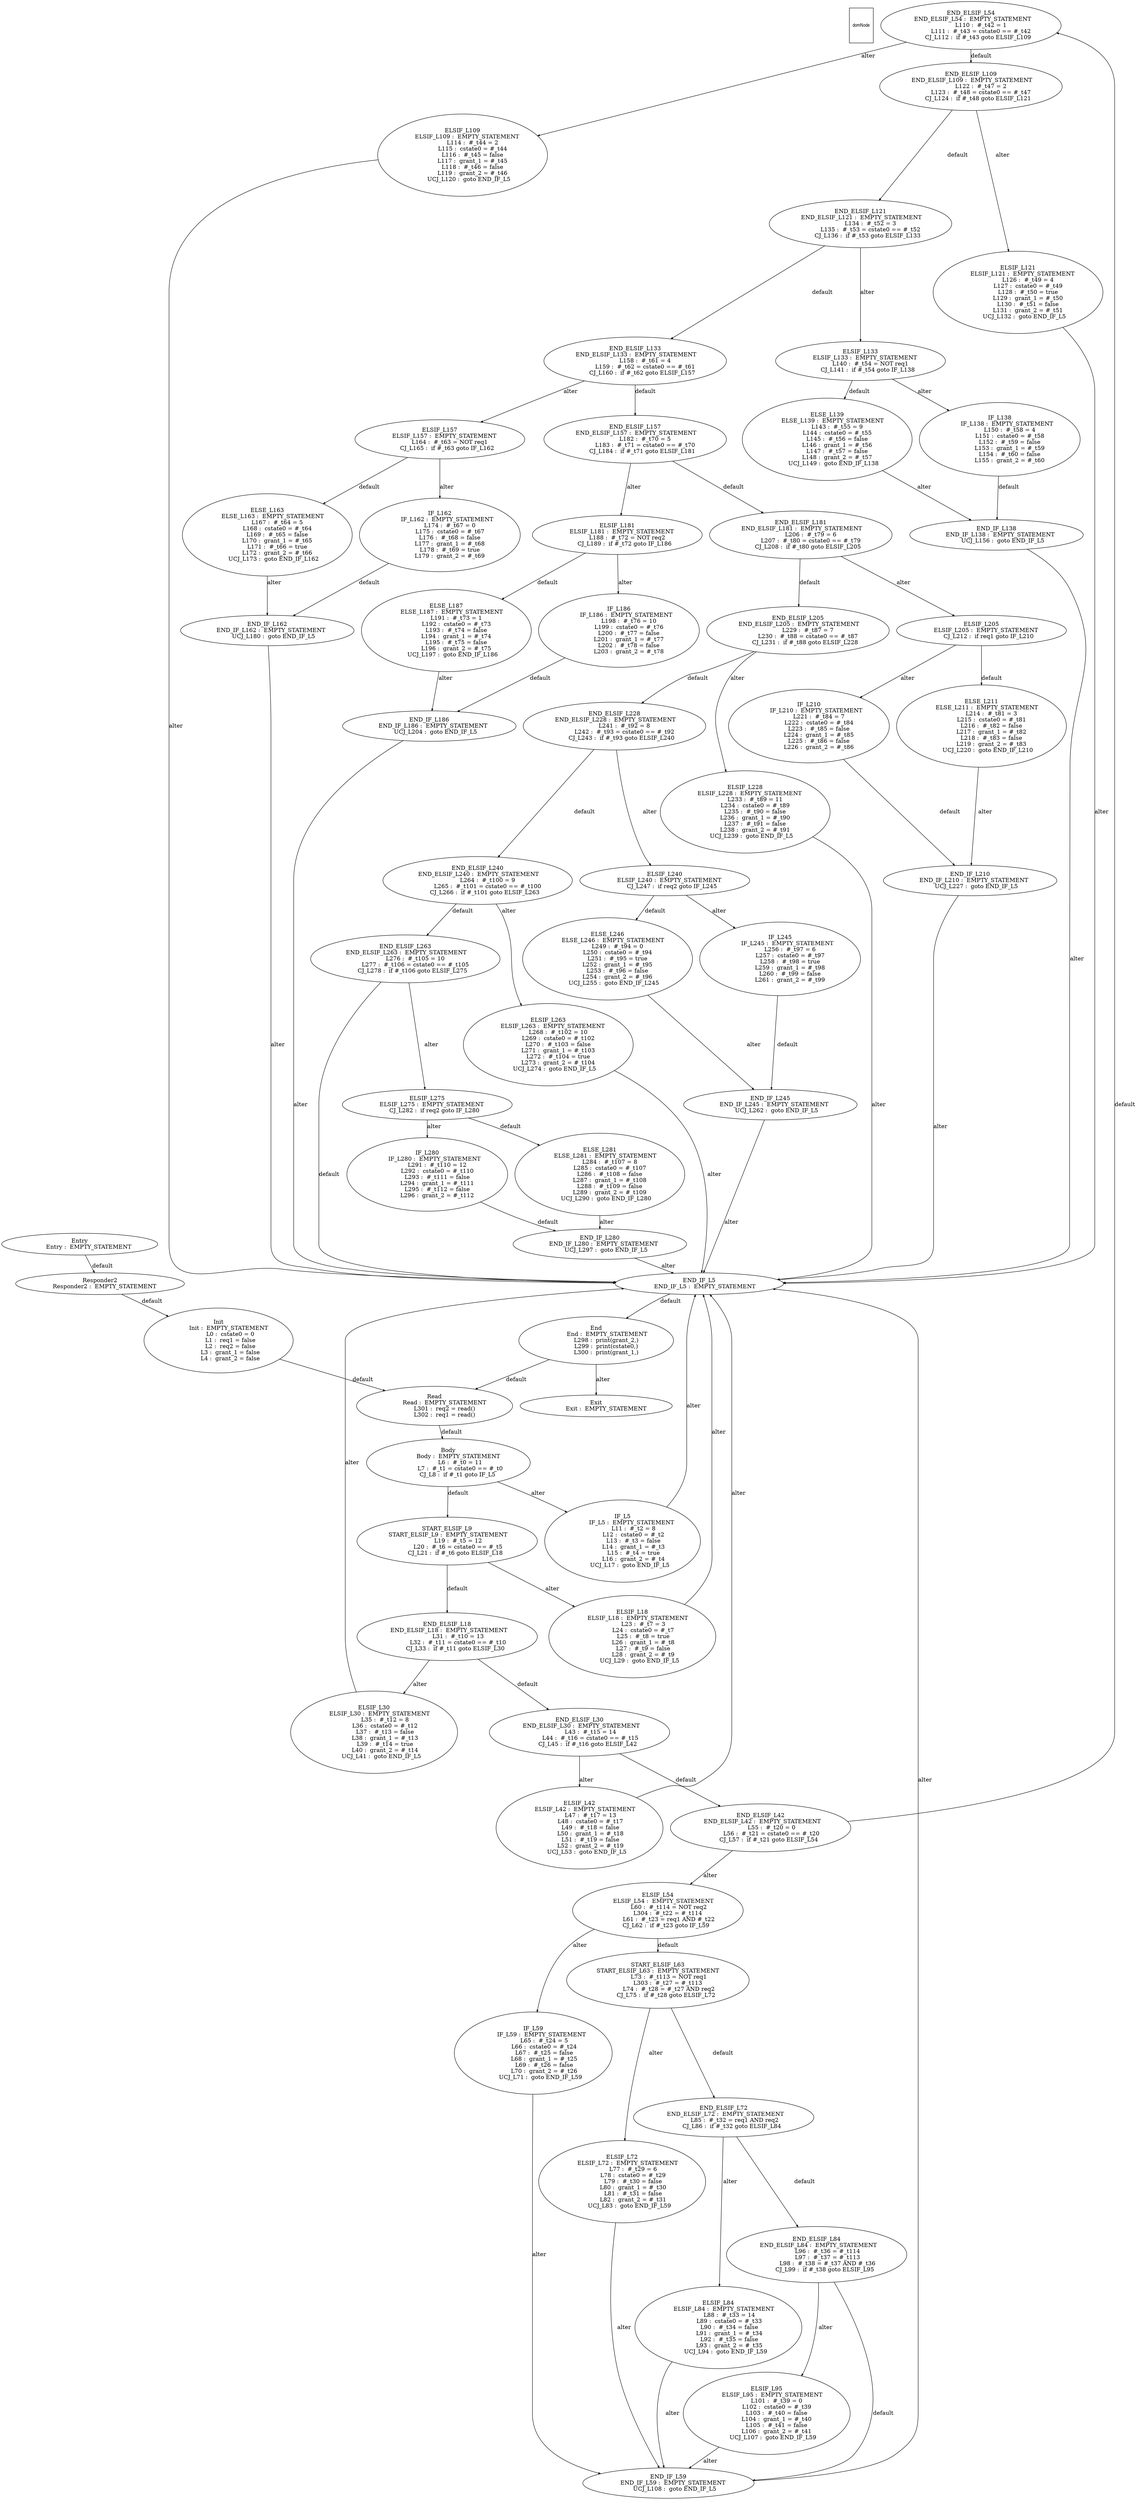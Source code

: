 digraph G {
  ranksep=.25;
  edge [arrowsize=.5]
  domNode [shape=rectangle, fontname="ArialNarrow",
        fontsize=12,  height=1.2];
  "END_ELSIF_L54
  END_ELSIF_L54 :  EMPTY_STATEMENT
           L110 :  #_t42 = 1
           L111 :  #_t43 = cstate0 == #_t42
        CJ_L112 :  if #_t43 goto ELSIF_L109
"; "IF_L280
        IF_L280 :  EMPTY_STATEMENT
           L291 :  #_t110 = 12
           L292 :  cstate0 = #_t110
           L293 :  #_t111 = false
           L294 :  grant_1 = #_t111
           L295 :  #_t112 = false
           L296 :  grant_2 = #_t112
"; "ELSIF_L228
     ELSIF_L228 :  EMPTY_STATEMENT
           L233 :  #_t89 = 11
           L234 :  cstate0 = #_t89
           L235 :  #_t90 = false
           L236 :  grant_1 = #_t90
           L237 :  #_t91 = false
           L238 :  grant_2 = #_t91
       UCJ_L239 :  goto END_IF_L5
"; "IF_L245
        IF_L245 :  EMPTY_STATEMENT
           L256 :  #_t97 = 6
           L257 :  cstate0 = #_t97
           L258 :  #_t98 = true
           L259 :  grant_1 = #_t98
           L260 :  #_t99 = false
           L261 :  grant_2 = #_t99
"; "Responder2
     Responder2 :  EMPTY_STATEMENT
"; "IF_L5
          IF_L5 :  EMPTY_STATEMENT
            L11 :  #_t2 = 8
            L12 :  cstate0 = #_t2
            L13 :  #_t3 = false
            L14 :  grant_1 = #_t3
            L15 :  #_t4 = true
            L16 :  grant_2 = #_t4
        UCJ_L17 :  goto END_IF_L5
"; "ELSIF_L72
      ELSIF_L72 :  EMPTY_STATEMENT
            L77 :  #_t29 = 6
            L78 :  cstate0 = #_t29
            L79 :  #_t30 = false
            L80 :  grant_1 = #_t30
            L81 :  #_t31 = false
            L82 :  grant_2 = #_t31
        UCJ_L83 :  goto END_IF_L59
"; "ELSIF_L95
      ELSIF_L95 :  EMPTY_STATEMENT
           L101 :  #_t39 = 0
           L102 :  cstate0 = #_t39
           L103 :  #_t40 = false
           L104 :  grant_1 = #_t40
           L105 :  #_t41 = false
           L106 :  grant_2 = #_t41
       UCJ_L107 :  goto END_IF_L59
"; "IF_L162
        IF_L162 :  EMPTY_STATEMENT
           L174 :  #_t67 = 0
           L175 :  cstate0 = #_t67
           L176 :  #_t68 = false
           L177 :  grant_1 = #_t68
           L178 :  #_t69 = true
           L179 :  grant_2 = #_t69
"; "IF_L186
        IF_L186 :  EMPTY_STATEMENT
           L198 :  #_t76 = 10
           L199 :  cstate0 = #_t76
           L200 :  #_t77 = false
           L201 :  grant_1 = #_t77
           L202 :  #_t78 = false
           L203 :  grant_2 = #_t78
"; "ELSIF_L205
     ELSIF_L205 :  EMPTY_STATEMENT
        CJ_L212 :  if req1 goto IF_L210
"; "END_IF_L210
    END_IF_L210 :  EMPTY_STATEMENT
       UCJ_L227 :  goto END_IF_L5
"; "ELSIF_L30
      ELSIF_L30 :  EMPTY_STATEMENT
            L35 :  #_t12 = 8
            L36 :  cstate0 = #_t12
            L37 :  #_t13 = false
            L38 :  grant_1 = #_t13
            L39 :  #_t14 = true
            L40 :  grant_2 = #_t14
        UCJ_L41 :  goto END_IF_L5
"; "END_ELSIF_L42
  END_ELSIF_L42 :  EMPTY_STATEMENT
            L55 :  #_t20 = 0
            L56 :  #_t21 = cstate0 == #_t20
         CJ_L57 :  if #_t21 goto ELSIF_L54
"; "ELSE_L187
      ELSE_L187 :  EMPTY_STATEMENT
           L191 :  #_t73 = 1
           L192 :  cstate0 = #_t73
           L193 :  #_t74 = false
           L194 :  grant_1 = #_t74
           L195 :  #_t75 = false
           L196 :  grant_2 = #_t75
       UCJ_L197 :  goto END_IF_L186
"; "START_ELSIF_L9
 START_ELSIF_L9 :  EMPTY_STATEMENT
            L19 :  #_t5 = 12
            L20 :  #_t6 = cstate0 == #_t5
         CJ_L21 :  if #_t6 goto ELSIF_L18
"; "END_IF_L280
    END_IF_L280 :  EMPTY_STATEMENT
       UCJ_L297 :  goto END_IF_L5
"; "END_ELSIF_L133
 END_ELSIF_L133 :  EMPTY_STATEMENT
           L158 :  #_t61 = 4
           L159 :  #_t62 = cstate0 == #_t61
        CJ_L160 :  if #_t62 goto ELSIF_L157
"; "END_IF_L59
     END_IF_L59 :  EMPTY_STATEMENT
       UCJ_L108 :  goto END_IF_L5
"; "END_ELSIF_L109
 END_ELSIF_L109 :  EMPTY_STATEMENT
           L122 :  #_t47 = 2
           L123 :  #_t48 = cstate0 == #_t47
        CJ_L124 :  if #_t48 goto ELSIF_L121
"; "END_IF_L186
    END_IF_L186 :  EMPTY_STATEMENT
       UCJ_L204 :  goto END_IF_L5
"; "Body
           Body :  EMPTY_STATEMENT
             L6 :  #_t0 = 11
             L7 :  #_t1 = cstate0 == #_t0
          CJ_L8 :  if #_t1 goto IF_L5
"; "ELSIF_L18
      ELSIF_L18 :  EMPTY_STATEMENT
            L23 :  #_t7 = 3
            L24 :  cstate0 = #_t7
            L25 :  #_t8 = true
            L26 :  grant_1 = #_t8
            L27 :  #_t9 = false
            L28 :  grant_2 = #_t9
        UCJ_L29 :  goto END_IF_L5
"; "IF_L210
        IF_L210 :  EMPTY_STATEMENT
           L221 :  #_t84 = 7
           L222 :  cstate0 = #_t84
           L223 :  #_t85 = false
           L224 :  grant_1 = #_t85
           L225 :  #_t86 = false
           L226 :  grant_2 = #_t86
"; "ELSIF_L133
     ELSIF_L133 :  EMPTY_STATEMENT
           L140 :  #_t54 = NOT req1
        CJ_L141 :  if #_t54 goto IF_L138
"; "END_ELSIF_L205
 END_ELSIF_L205 :  EMPTY_STATEMENT
           L229 :  #_t87 = 7
           L230 :  #_t88 = cstate0 == #_t87
        CJ_L231 :  if #_t88 goto ELSIF_L228
"; "END_ELSIF_L181
 END_ELSIF_L181 :  EMPTY_STATEMENT
           L206 :  #_t79 = 6
           L207 :  #_t80 = cstate0 == #_t79
        CJ_L208 :  if #_t80 goto ELSIF_L205
"; "END_ELSIF_L121
 END_ELSIF_L121 :  EMPTY_STATEMENT
           L134 :  #_t52 = 3
           L135 :  #_t53 = cstate0 == #_t52
        CJ_L136 :  if #_t53 goto ELSIF_L133
"; "START_ELSIF_L63
START_ELSIF_L63 :  EMPTY_STATEMENT
            L73 :  #_t113 = NOT req1
           L303 :  #_t27 = #_t113
            L74 :  #_t28 = #_t27 AND req2
         CJ_L75 :  if #_t28 goto ELSIF_L72
"; "ELSIF_L84
      ELSIF_L84 :  EMPTY_STATEMENT
            L88 :  #_t33 = 14
            L89 :  cstate0 = #_t33
            L90 :  #_t34 = false
            L91 :  grant_1 = #_t34
            L92 :  #_t35 = false
            L93 :  grant_2 = #_t35
        UCJ_L94 :  goto END_IF_L59
"; "ELSE_L211
      ELSE_L211 :  EMPTY_STATEMENT
           L214 :  #_t81 = 3
           L215 :  cstate0 = #_t81
           L216 :  #_t82 = false
           L217 :  grant_1 = #_t82
           L218 :  #_t83 = false
           L219 :  grant_2 = #_t83
       UCJ_L220 :  goto END_IF_L210
"; "Entry
          Entry :  EMPTY_STATEMENT
"; "ELSE_L163
      ELSE_L163 :  EMPTY_STATEMENT
           L167 :  #_t64 = 5
           L168 :  cstate0 = #_t64
           L169 :  #_t65 = false
           L170 :  grant_1 = #_t65
           L171 :  #_t66 = true
           L172 :  grant_2 = #_t66
       UCJ_L173 :  goto END_IF_L162
"; "END_ELSIF_L84
  END_ELSIF_L84 :  EMPTY_STATEMENT
            L96 :  #_t36 = #_t114
            L97 :  #_t37 = #_t113
            L98 :  #_t38 = #_t37 AND #_t36
         CJ_L99 :  if #_t38 goto ELSIF_L95
"; "END_ELSIF_L30
  END_ELSIF_L30 :  EMPTY_STATEMENT
            L43 :  #_t15 = 14
            L44 :  #_t16 = cstate0 == #_t15
         CJ_L45 :  if #_t16 goto ELSIF_L42
"; "ELSIF_L275
     ELSIF_L275 :  EMPTY_STATEMENT
        CJ_L282 :  if req2 goto IF_L280
"; "ELSE_L246
      ELSE_L246 :  EMPTY_STATEMENT
           L249 :  #_t94 = 0
           L250 :  cstate0 = #_t94
           L251 :  #_t95 = true
           L252 :  grant_1 = #_t95
           L253 :  #_t96 = false
           L254 :  grant_2 = #_t96
       UCJ_L255 :  goto END_IF_L245
"; "ELSE_L281
      ELSE_L281 :  EMPTY_STATEMENT
           L284 :  #_t107 = 8
           L285 :  cstate0 = #_t107
           L286 :  #_t108 = false
           L287 :  grant_1 = #_t108
           L288 :  #_t109 = false
           L289 :  grant_2 = #_t109
       UCJ_L290 :  goto END_IF_L280
"; "END_IF_L5
      END_IF_L5 :  EMPTY_STATEMENT
"; "ELSIF_L54
      ELSIF_L54 :  EMPTY_STATEMENT
            L60 :  #_t114 = NOT req2
           L304 :  #_t22 = #_t114
            L61 :  #_t23 = req1 AND #_t22
         CJ_L62 :  if #_t23 goto IF_L59
"; "Exit
           Exit :  EMPTY_STATEMENT
"; "IF_L59
         IF_L59 :  EMPTY_STATEMENT
            L65 :  #_t24 = 5
            L66 :  cstate0 = #_t24
            L67 :  #_t25 = false
            L68 :  grant_1 = #_t25
            L69 :  #_t26 = false
            L70 :  grant_2 = #_t26
        UCJ_L71 :  goto END_IF_L59
"; "Init
           Init :  EMPTY_STATEMENT
             L0 :  cstate0 = 0
             L1 :  req1 = false
             L2 :  req2 = false
             L3 :  grant_1 = false
             L4 :  grant_2 = false
"; "ELSIF_L181
     ELSIF_L181 :  EMPTY_STATEMENT
           L188 :  #_t72 = NOT req2
        CJ_L189 :  if #_t72 goto IF_L186
"; "ELSIF_L42
      ELSIF_L42 :  EMPTY_STATEMENT
            L47 :  #_t17 = 13
            L48 :  cstate0 = #_t17
            L49 :  #_t18 = false
            L50 :  grant_1 = #_t18
            L51 :  #_t19 = false
            L52 :  grant_2 = #_t19
        UCJ_L53 :  goto END_IF_L5
"; "END_ELSIF_L157
 END_ELSIF_L157 :  EMPTY_STATEMENT
           L182 :  #_t70 = 5
           L183 :  #_t71 = cstate0 == #_t70
        CJ_L184 :  if #_t71 goto ELSIF_L181
"; "END_ELSIF_L263
 END_ELSIF_L263 :  EMPTY_STATEMENT
           L276 :  #_t105 = 10
           L277 :  #_t106 = cstate0 == #_t105
        CJ_L278 :  if #_t106 goto ELSIF_L275
"; "ELSIF_L157
     ELSIF_L157 :  EMPTY_STATEMENT
           L164 :  #_t63 = NOT req1
        CJ_L165 :  if #_t63 goto IF_L162
"; "ELSE_L139
      ELSE_L139 :  EMPTY_STATEMENT
           L143 :  #_t55 = 9
           L144 :  cstate0 = #_t55
           L145 :  #_t56 = false
           L146 :  grant_1 = #_t56
           L147 :  #_t57 = false
           L148 :  grant_2 = #_t57
       UCJ_L149 :  goto END_IF_L138
"; "Read
           Read :  EMPTY_STATEMENT
           L301 :  req2 = read()
           L302 :  req1 = read()
"; "END_IF_L162
    END_IF_L162 :  EMPTY_STATEMENT
       UCJ_L180 :  goto END_IF_L5
"; "ELSIF_L263
     ELSIF_L263 :  EMPTY_STATEMENT
           L268 :  #_t102 = 10
           L269 :  cstate0 = #_t102
           L270 :  #_t103 = false
           L271 :  grant_1 = #_t103
           L272 :  #_t104 = true
           L273 :  grant_2 = #_t104
       UCJ_L274 :  goto END_IF_L5
"; "END_ELSIF_L18
  END_ELSIF_L18 :  EMPTY_STATEMENT
            L31 :  #_t10 = 13
            L32 :  #_t11 = cstate0 == #_t10
         CJ_L33 :  if #_t11 goto ELSIF_L30
"; "END_IF_L138
    END_IF_L138 :  EMPTY_STATEMENT
       UCJ_L156 :  goto END_IF_L5
"; "END_ELSIF_L72
  END_ELSIF_L72 :  EMPTY_STATEMENT
            L85 :  #_t32 = req1 AND req2
         CJ_L86 :  if #_t32 goto ELSIF_L84
"; "END_ELSIF_L228
 END_ELSIF_L228 :  EMPTY_STATEMENT
           L241 :  #_t92 = 8
           L242 :  #_t93 = cstate0 == #_t92
        CJ_L243 :  if #_t93 goto ELSIF_L240
"; "END_IF_L245
    END_IF_L245 :  EMPTY_STATEMENT
       UCJ_L262 :  goto END_IF_L5
"; "ELSIF_L240
     ELSIF_L240 :  EMPTY_STATEMENT
        CJ_L247 :  if req2 goto IF_L245
"; "END_ELSIF_L240
 END_ELSIF_L240 :  EMPTY_STATEMENT
           L264 :  #_t100 = 9
           L265 :  #_t101 = cstate0 == #_t100
        CJ_L266 :  if #_t101 goto ELSIF_L263
"; "ELSIF_L109
     ELSIF_L109 :  EMPTY_STATEMENT
           L114 :  #_t44 = 2
           L115 :  cstate0 = #_t44
           L116 :  #_t45 = false
           L117 :  grant_1 = #_t45
           L118 :  #_t46 = false
           L119 :  grant_2 = #_t46
       UCJ_L120 :  goto END_IF_L5
"; "ELSIF_L121
     ELSIF_L121 :  EMPTY_STATEMENT
           L126 :  #_t49 = 4
           L127 :  cstate0 = #_t49
           L128 :  #_t50 = true
           L129 :  grant_1 = #_t50
           L130 :  #_t51 = false
           L131 :  grant_2 = #_t51
       UCJ_L132 :  goto END_IF_L5
"; "End
            End :  EMPTY_STATEMENT
           L298 :  print(grant_2,)
           L299 :  print(cstate0,)
           L300 :  print(grant_1,)
"; "IF_L138
        IF_L138 :  EMPTY_STATEMENT
           L150 :  #_t58 = 4
           L151 :  cstate0 = #_t58
           L152 :  #_t59 = false
           L153 :  grant_1 = #_t59
           L154 :  #_t60 = false
           L155 :  grant_2 = #_t60
"; 
  "Responder2
     Responder2 :  EMPTY_STATEMENT
" -> "Init
           Init :  EMPTY_STATEMENT
             L0 :  cstate0 = 0
             L1 :  req1 = false
             L2 :  req2 = false
             L3 :  grant_1 = false
             L4 :  grant_2 = false
"  [label="default"];
  "Init
           Init :  EMPTY_STATEMENT
             L0 :  cstate0 = 0
             L1 :  req1 = false
             L2 :  req2 = false
             L3 :  grant_1 = false
             L4 :  grant_2 = false
" -> "Read
           Read :  EMPTY_STATEMENT
           L301 :  req2 = read()
           L302 :  req1 = read()
"  [label="default"];
  "Body
           Body :  EMPTY_STATEMENT
             L6 :  #_t0 = 11
             L7 :  #_t1 = cstate0 == #_t0
          CJ_L8 :  if #_t1 goto IF_L5
" -> "START_ELSIF_L9
 START_ELSIF_L9 :  EMPTY_STATEMENT
            L19 :  #_t5 = 12
            L20 :  #_t6 = cstate0 == #_t5
         CJ_L21 :  if #_t6 goto ELSIF_L18
"  [label="default"];
  "Body
           Body :  EMPTY_STATEMENT
             L6 :  #_t0 = 11
             L7 :  #_t1 = cstate0 == #_t0
          CJ_L8 :  if #_t1 goto IF_L5
" -> "IF_L5
          IF_L5 :  EMPTY_STATEMENT
            L11 :  #_t2 = 8
            L12 :  cstate0 = #_t2
            L13 :  #_t3 = false
            L14 :  grant_1 = #_t3
            L15 :  #_t4 = true
            L16 :  grant_2 = #_t4
        UCJ_L17 :  goto END_IF_L5
"  [label="alter"];
  "IF_L5
          IF_L5 :  EMPTY_STATEMENT
            L11 :  #_t2 = 8
            L12 :  cstate0 = #_t2
            L13 :  #_t3 = false
            L14 :  grant_1 = #_t3
            L15 :  #_t4 = true
            L16 :  grant_2 = #_t4
        UCJ_L17 :  goto END_IF_L5
" -> "END_IF_L5
      END_IF_L5 :  EMPTY_STATEMENT
"  [label="alter"];
  "START_ELSIF_L9
 START_ELSIF_L9 :  EMPTY_STATEMENT
            L19 :  #_t5 = 12
            L20 :  #_t6 = cstate0 == #_t5
         CJ_L21 :  if #_t6 goto ELSIF_L18
" -> "END_ELSIF_L18
  END_ELSIF_L18 :  EMPTY_STATEMENT
            L31 :  #_t10 = 13
            L32 :  #_t11 = cstate0 == #_t10
         CJ_L33 :  if #_t11 goto ELSIF_L30
"  [label="default"];
  "START_ELSIF_L9
 START_ELSIF_L9 :  EMPTY_STATEMENT
            L19 :  #_t5 = 12
            L20 :  #_t6 = cstate0 == #_t5
         CJ_L21 :  if #_t6 goto ELSIF_L18
" -> "ELSIF_L18
      ELSIF_L18 :  EMPTY_STATEMENT
            L23 :  #_t7 = 3
            L24 :  cstate0 = #_t7
            L25 :  #_t8 = true
            L26 :  grant_1 = #_t8
            L27 :  #_t9 = false
            L28 :  grant_2 = #_t9
        UCJ_L29 :  goto END_IF_L5
"  [label="alter"];
  "ELSIF_L18
      ELSIF_L18 :  EMPTY_STATEMENT
            L23 :  #_t7 = 3
            L24 :  cstate0 = #_t7
            L25 :  #_t8 = true
            L26 :  grant_1 = #_t8
            L27 :  #_t9 = false
            L28 :  grant_2 = #_t9
        UCJ_L29 :  goto END_IF_L5
" -> "END_IF_L5
      END_IF_L5 :  EMPTY_STATEMENT
"  [label="alter"];
  "END_ELSIF_L18
  END_ELSIF_L18 :  EMPTY_STATEMENT
            L31 :  #_t10 = 13
            L32 :  #_t11 = cstate0 == #_t10
         CJ_L33 :  if #_t11 goto ELSIF_L30
" -> "END_ELSIF_L30
  END_ELSIF_L30 :  EMPTY_STATEMENT
            L43 :  #_t15 = 14
            L44 :  #_t16 = cstate0 == #_t15
         CJ_L45 :  if #_t16 goto ELSIF_L42
"  [label="default"];
  "END_ELSIF_L18
  END_ELSIF_L18 :  EMPTY_STATEMENT
            L31 :  #_t10 = 13
            L32 :  #_t11 = cstate0 == #_t10
         CJ_L33 :  if #_t11 goto ELSIF_L30
" -> "ELSIF_L30
      ELSIF_L30 :  EMPTY_STATEMENT
            L35 :  #_t12 = 8
            L36 :  cstate0 = #_t12
            L37 :  #_t13 = false
            L38 :  grant_1 = #_t13
            L39 :  #_t14 = true
            L40 :  grant_2 = #_t14
        UCJ_L41 :  goto END_IF_L5
"  [label="alter"];
  "ELSIF_L30
      ELSIF_L30 :  EMPTY_STATEMENT
            L35 :  #_t12 = 8
            L36 :  cstate0 = #_t12
            L37 :  #_t13 = false
            L38 :  grant_1 = #_t13
            L39 :  #_t14 = true
            L40 :  grant_2 = #_t14
        UCJ_L41 :  goto END_IF_L5
" -> "END_IF_L5
      END_IF_L5 :  EMPTY_STATEMENT
"  [label="alter"];
  "END_ELSIF_L30
  END_ELSIF_L30 :  EMPTY_STATEMENT
            L43 :  #_t15 = 14
            L44 :  #_t16 = cstate0 == #_t15
         CJ_L45 :  if #_t16 goto ELSIF_L42
" -> "END_ELSIF_L42
  END_ELSIF_L42 :  EMPTY_STATEMENT
            L55 :  #_t20 = 0
            L56 :  #_t21 = cstate0 == #_t20
         CJ_L57 :  if #_t21 goto ELSIF_L54
"  [label="default"];
  "END_ELSIF_L30
  END_ELSIF_L30 :  EMPTY_STATEMENT
            L43 :  #_t15 = 14
            L44 :  #_t16 = cstate0 == #_t15
         CJ_L45 :  if #_t16 goto ELSIF_L42
" -> "ELSIF_L42
      ELSIF_L42 :  EMPTY_STATEMENT
            L47 :  #_t17 = 13
            L48 :  cstate0 = #_t17
            L49 :  #_t18 = false
            L50 :  grant_1 = #_t18
            L51 :  #_t19 = false
            L52 :  grant_2 = #_t19
        UCJ_L53 :  goto END_IF_L5
"  [label="alter"];
  "ELSIF_L42
      ELSIF_L42 :  EMPTY_STATEMENT
            L47 :  #_t17 = 13
            L48 :  cstate0 = #_t17
            L49 :  #_t18 = false
            L50 :  grant_1 = #_t18
            L51 :  #_t19 = false
            L52 :  grant_2 = #_t19
        UCJ_L53 :  goto END_IF_L5
" -> "END_IF_L5
      END_IF_L5 :  EMPTY_STATEMENT
"  [label="alter"];
  "END_ELSIF_L42
  END_ELSIF_L42 :  EMPTY_STATEMENT
            L55 :  #_t20 = 0
            L56 :  #_t21 = cstate0 == #_t20
         CJ_L57 :  if #_t21 goto ELSIF_L54
" -> "END_ELSIF_L54
  END_ELSIF_L54 :  EMPTY_STATEMENT
           L110 :  #_t42 = 1
           L111 :  #_t43 = cstate0 == #_t42
        CJ_L112 :  if #_t43 goto ELSIF_L109
"  [label="default"];
  "END_ELSIF_L42
  END_ELSIF_L42 :  EMPTY_STATEMENT
            L55 :  #_t20 = 0
            L56 :  #_t21 = cstate0 == #_t20
         CJ_L57 :  if #_t21 goto ELSIF_L54
" -> "ELSIF_L54
      ELSIF_L54 :  EMPTY_STATEMENT
            L60 :  #_t114 = NOT req2
           L304 :  #_t22 = #_t114
            L61 :  #_t23 = req1 AND #_t22
         CJ_L62 :  if #_t23 goto IF_L59
"  [label="alter"];
  "ELSIF_L54
      ELSIF_L54 :  EMPTY_STATEMENT
            L60 :  #_t114 = NOT req2
           L304 :  #_t22 = #_t114
            L61 :  #_t23 = req1 AND #_t22
         CJ_L62 :  if #_t23 goto IF_L59
" -> "START_ELSIF_L63
START_ELSIF_L63 :  EMPTY_STATEMENT
            L73 :  #_t113 = NOT req1
           L303 :  #_t27 = #_t113
            L74 :  #_t28 = #_t27 AND req2
         CJ_L75 :  if #_t28 goto ELSIF_L72
"  [label="default"];
  "ELSIF_L54
      ELSIF_L54 :  EMPTY_STATEMENT
            L60 :  #_t114 = NOT req2
           L304 :  #_t22 = #_t114
            L61 :  #_t23 = req1 AND #_t22
         CJ_L62 :  if #_t23 goto IF_L59
" -> "IF_L59
         IF_L59 :  EMPTY_STATEMENT
            L65 :  #_t24 = 5
            L66 :  cstate0 = #_t24
            L67 :  #_t25 = false
            L68 :  grant_1 = #_t25
            L69 :  #_t26 = false
            L70 :  grant_2 = #_t26
        UCJ_L71 :  goto END_IF_L59
"  [label="alter"];
  "IF_L59
         IF_L59 :  EMPTY_STATEMENT
            L65 :  #_t24 = 5
            L66 :  cstate0 = #_t24
            L67 :  #_t25 = false
            L68 :  grant_1 = #_t25
            L69 :  #_t26 = false
            L70 :  grant_2 = #_t26
        UCJ_L71 :  goto END_IF_L59
" -> "END_IF_L59
     END_IF_L59 :  EMPTY_STATEMENT
       UCJ_L108 :  goto END_IF_L5
"  [label="alter"];
  "START_ELSIF_L63
START_ELSIF_L63 :  EMPTY_STATEMENT
            L73 :  #_t113 = NOT req1
           L303 :  #_t27 = #_t113
            L74 :  #_t28 = #_t27 AND req2
         CJ_L75 :  if #_t28 goto ELSIF_L72
" -> "END_ELSIF_L72
  END_ELSIF_L72 :  EMPTY_STATEMENT
            L85 :  #_t32 = req1 AND req2
         CJ_L86 :  if #_t32 goto ELSIF_L84
"  [label="default"];
  "START_ELSIF_L63
START_ELSIF_L63 :  EMPTY_STATEMENT
            L73 :  #_t113 = NOT req1
           L303 :  #_t27 = #_t113
            L74 :  #_t28 = #_t27 AND req2
         CJ_L75 :  if #_t28 goto ELSIF_L72
" -> "ELSIF_L72
      ELSIF_L72 :  EMPTY_STATEMENT
            L77 :  #_t29 = 6
            L78 :  cstate0 = #_t29
            L79 :  #_t30 = false
            L80 :  grant_1 = #_t30
            L81 :  #_t31 = false
            L82 :  grant_2 = #_t31
        UCJ_L83 :  goto END_IF_L59
"  [label="alter"];
  "ELSIF_L72
      ELSIF_L72 :  EMPTY_STATEMENT
            L77 :  #_t29 = 6
            L78 :  cstate0 = #_t29
            L79 :  #_t30 = false
            L80 :  grant_1 = #_t30
            L81 :  #_t31 = false
            L82 :  grant_2 = #_t31
        UCJ_L83 :  goto END_IF_L59
" -> "END_IF_L59
     END_IF_L59 :  EMPTY_STATEMENT
       UCJ_L108 :  goto END_IF_L5
"  [label="alter"];
  "END_ELSIF_L72
  END_ELSIF_L72 :  EMPTY_STATEMENT
            L85 :  #_t32 = req1 AND req2
         CJ_L86 :  if #_t32 goto ELSIF_L84
" -> "END_ELSIF_L84
  END_ELSIF_L84 :  EMPTY_STATEMENT
            L96 :  #_t36 = #_t114
            L97 :  #_t37 = #_t113
            L98 :  #_t38 = #_t37 AND #_t36
         CJ_L99 :  if #_t38 goto ELSIF_L95
"  [label="default"];
  "END_ELSIF_L72
  END_ELSIF_L72 :  EMPTY_STATEMENT
            L85 :  #_t32 = req1 AND req2
         CJ_L86 :  if #_t32 goto ELSIF_L84
" -> "ELSIF_L84
      ELSIF_L84 :  EMPTY_STATEMENT
            L88 :  #_t33 = 14
            L89 :  cstate0 = #_t33
            L90 :  #_t34 = false
            L91 :  grant_1 = #_t34
            L92 :  #_t35 = false
            L93 :  grant_2 = #_t35
        UCJ_L94 :  goto END_IF_L59
"  [label="alter"];
  "ELSIF_L84
      ELSIF_L84 :  EMPTY_STATEMENT
            L88 :  #_t33 = 14
            L89 :  cstate0 = #_t33
            L90 :  #_t34 = false
            L91 :  grant_1 = #_t34
            L92 :  #_t35 = false
            L93 :  grant_2 = #_t35
        UCJ_L94 :  goto END_IF_L59
" -> "END_IF_L59
     END_IF_L59 :  EMPTY_STATEMENT
       UCJ_L108 :  goto END_IF_L5
"  [label="alter"];
  "END_ELSIF_L84
  END_ELSIF_L84 :  EMPTY_STATEMENT
            L96 :  #_t36 = #_t114
            L97 :  #_t37 = #_t113
            L98 :  #_t38 = #_t37 AND #_t36
         CJ_L99 :  if #_t38 goto ELSIF_L95
" -> "END_IF_L59
     END_IF_L59 :  EMPTY_STATEMENT
       UCJ_L108 :  goto END_IF_L5
"  [label="default"];
  "END_ELSIF_L84
  END_ELSIF_L84 :  EMPTY_STATEMENT
            L96 :  #_t36 = #_t114
            L97 :  #_t37 = #_t113
            L98 :  #_t38 = #_t37 AND #_t36
         CJ_L99 :  if #_t38 goto ELSIF_L95
" -> "ELSIF_L95
      ELSIF_L95 :  EMPTY_STATEMENT
           L101 :  #_t39 = 0
           L102 :  cstate0 = #_t39
           L103 :  #_t40 = false
           L104 :  grant_1 = #_t40
           L105 :  #_t41 = false
           L106 :  grant_2 = #_t41
       UCJ_L107 :  goto END_IF_L59
"  [label="alter"];
  "ELSIF_L95
      ELSIF_L95 :  EMPTY_STATEMENT
           L101 :  #_t39 = 0
           L102 :  cstate0 = #_t39
           L103 :  #_t40 = false
           L104 :  grant_1 = #_t40
           L105 :  #_t41 = false
           L106 :  grant_2 = #_t41
       UCJ_L107 :  goto END_IF_L59
" -> "END_IF_L59
     END_IF_L59 :  EMPTY_STATEMENT
       UCJ_L108 :  goto END_IF_L5
"  [label="alter"];
  "END_IF_L59
     END_IF_L59 :  EMPTY_STATEMENT
       UCJ_L108 :  goto END_IF_L5
" -> "END_IF_L5
      END_IF_L5 :  EMPTY_STATEMENT
"  [label="alter"];
  "END_ELSIF_L54
  END_ELSIF_L54 :  EMPTY_STATEMENT
           L110 :  #_t42 = 1
           L111 :  #_t43 = cstate0 == #_t42
        CJ_L112 :  if #_t43 goto ELSIF_L109
" -> "END_ELSIF_L109
 END_ELSIF_L109 :  EMPTY_STATEMENT
           L122 :  #_t47 = 2
           L123 :  #_t48 = cstate0 == #_t47
        CJ_L124 :  if #_t48 goto ELSIF_L121
"  [label="default"];
  "END_ELSIF_L54
  END_ELSIF_L54 :  EMPTY_STATEMENT
           L110 :  #_t42 = 1
           L111 :  #_t43 = cstate0 == #_t42
        CJ_L112 :  if #_t43 goto ELSIF_L109
" -> "ELSIF_L109
     ELSIF_L109 :  EMPTY_STATEMENT
           L114 :  #_t44 = 2
           L115 :  cstate0 = #_t44
           L116 :  #_t45 = false
           L117 :  grant_1 = #_t45
           L118 :  #_t46 = false
           L119 :  grant_2 = #_t46
       UCJ_L120 :  goto END_IF_L5
"  [label="alter"];
  "ELSIF_L109
     ELSIF_L109 :  EMPTY_STATEMENT
           L114 :  #_t44 = 2
           L115 :  cstate0 = #_t44
           L116 :  #_t45 = false
           L117 :  grant_1 = #_t45
           L118 :  #_t46 = false
           L119 :  grant_2 = #_t46
       UCJ_L120 :  goto END_IF_L5
" -> "END_IF_L5
      END_IF_L5 :  EMPTY_STATEMENT
"  [label="alter"];
  "END_ELSIF_L109
 END_ELSIF_L109 :  EMPTY_STATEMENT
           L122 :  #_t47 = 2
           L123 :  #_t48 = cstate0 == #_t47
        CJ_L124 :  if #_t48 goto ELSIF_L121
" -> "END_ELSIF_L121
 END_ELSIF_L121 :  EMPTY_STATEMENT
           L134 :  #_t52 = 3
           L135 :  #_t53 = cstate0 == #_t52
        CJ_L136 :  if #_t53 goto ELSIF_L133
"  [label="default"];
  "END_ELSIF_L109
 END_ELSIF_L109 :  EMPTY_STATEMENT
           L122 :  #_t47 = 2
           L123 :  #_t48 = cstate0 == #_t47
        CJ_L124 :  if #_t48 goto ELSIF_L121
" -> "ELSIF_L121
     ELSIF_L121 :  EMPTY_STATEMENT
           L126 :  #_t49 = 4
           L127 :  cstate0 = #_t49
           L128 :  #_t50 = true
           L129 :  grant_1 = #_t50
           L130 :  #_t51 = false
           L131 :  grant_2 = #_t51
       UCJ_L132 :  goto END_IF_L5
"  [label="alter"];
  "ELSIF_L121
     ELSIF_L121 :  EMPTY_STATEMENT
           L126 :  #_t49 = 4
           L127 :  cstate0 = #_t49
           L128 :  #_t50 = true
           L129 :  grant_1 = #_t50
           L130 :  #_t51 = false
           L131 :  grant_2 = #_t51
       UCJ_L132 :  goto END_IF_L5
" -> "END_IF_L5
      END_IF_L5 :  EMPTY_STATEMENT
"  [label="alter"];
  "END_ELSIF_L121
 END_ELSIF_L121 :  EMPTY_STATEMENT
           L134 :  #_t52 = 3
           L135 :  #_t53 = cstate0 == #_t52
        CJ_L136 :  if #_t53 goto ELSIF_L133
" -> "END_ELSIF_L133
 END_ELSIF_L133 :  EMPTY_STATEMENT
           L158 :  #_t61 = 4
           L159 :  #_t62 = cstate0 == #_t61
        CJ_L160 :  if #_t62 goto ELSIF_L157
"  [label="default"];
  "END_ELSIF_L121
 END_ELSIF_L121 :  EMPTY_STATEMENT
           L134 :  #_t52 = 3
           L135 :  #_t53 = cstate0 == #_t52
        CJ_L136 :  if #_t53 goto ELSIF_L133
" -> "ELSIF_L133
     ELSIF_L133 :  EMPTY_STATEMENT
           L140 :  #_t54 = NOT req1
        CJ_L141 :  if #_t54 goto IF_L138
"  [label="alter"];
  "ELSIF_L133
     ELSIF_L133 :  EMPTY_STATEMENT
           L140 :  #_t54 = NOT req1
        CJ_L141 :  if #_t54 goto IF_L138
" -> "ELSE_L139
      ELSE_L139 :  EMPTY_STATEMENT
           L143 :  #_t55 = 9
           L144 :  cstate0 = #_t55
           L145 :  #_t56 = false
           L146 :  grant_1 = #_t56
           L147 :  #_t57 = false
           L148 :  grant_2 = #_t57
       UCJ_L149 :  goto END_IF_L138
"  [label="default"];
  "ELSIF_L133
     ELSIF_L133 :  EMPTY_STATEMENT
           L140 :  #_t54 = NOT req1
        CJ_L141 :  if #_t54 goto IF_L138
" -> "IF_L138
        IF_L138 :  EMPTY_STATEMENT
           L150 :  #_t58 = 4
           L151 :  cstate0 = #_t58
           L152 :  #_t59 = false
           L153 :  grant_1 = #_t59
           L154 :  #_t60 = false
           L155 :  grant_2 = #_t60
"  [label="alter"];
  "ELSE_L139
      ELSE_L139 :  EMPTY_STATEMENT
           L143 :  #_t55 = 9
           L144 :  cstate0 = #_t55
           L145 :  #_t56 = false
           L146 :  grant_1 = #_t56
           L147 :  #_t57 = false
           L148 :  grant_2 = #_t57
       UCJ_L149 :  goto END_IF_L138
" -> "END_IF_L138
    END_IF_L138 :  EMPTY_STATEMENT
       UCJ_L156 :  goto END_IF_L5
"  [label="alter"];
  "IF_L138
        IF_L138 :  EMPTY_STATEMENT
           L150 :  #_t58 = 4
           L151 :  cstate0 = #_t58
           L152 :  #_t59 = false
           L153 :  grant_1 = #_t59
           L154 :  #_t60 = false
           L155 :  grant_2 = #_t60
" -> "END_IF_L138
    END_IF_L138 :  EMPTY_STATEMENT
       UCJ_L156 :  goto END_IF_L5
"  [label="default"];
  "END_IF_L138
    END_IF_L138 :  EMPTY_STATEMENT
       UCJ_L156 :  goto END_IF_L5
" -> "END_IF_L5
      END_IF_L5 :  EMPTY_STATEMENT
"  [label="alter"];
  "END_ELSIF_L133
 END_ELSIF_L133 :  EMPTY_STATEMENT
           L158 :  #_t61 = 4
           L159 :  #_t62 = cstate0 == #_t61
        CJ_L160 :  if #_t62 goto ELSIF_L157
" -> "END_ELSIF_L157
 END_ELSIF_L157 :  EMPTY_STATEMENT
           L182 :  #_t70 = 5
           L183 :  #_t71 = cstate0 == #_t70
        CJ_L184 :  if #_t71 goto ELSIF_L181
"  [label="default"];
  "END_ELSIF_L133
 END_ELSIF_L133 :  EMPTY_STATEMENT
           L158 :  #_t61 = 4
           L159 :  #_t62 = cstate0 == #_t61
        CJ_L160 :  if #_t62 goto ELSIF_L157
" -> "ELSIF_L157
     ELSIF_L157 :  EMPTY_STATEMENT
           L164 :  #_t63 = NOT req1
        CJ_L165 :  if #_t63 goto IF_L162
"  [label="alter"];
  "ELSIF_L157
     ELSIF_L157 :  EMPTY_STATEMENT
           L164 :  #_t63 = NOT req1
        CJ_L165 :  if #_t63 goto IF_L162
" -> "ELSE_L163
      ELSE_L163 :  EMPTY_STATEMENT
           L167 :  #_t64 = 5
           L168 :  cstate0 = #_t64
           L169 :  #_t65 = false
           L170 :  grant_1 = #_t65
           L171 :  #_t66 = true
           L172 :  grant_2 = #_t66
       UCJ_L173 :  goto END_IF_L162
"  [label="default"];
  "ELSIF_L157
     ELSIF_L157 :  EMPTY_STATEMENT
           L164 :  #_t63 = NOT req1
        CJ_L165 :  if #_t63 goto IF_L162
" -> "IF_L162
        IF_L162 :  EMPTY_STATEMENT
           L174 :  #_t67 = 0
           L175 :  cstate0 = #_t67
           L176 :  #_t68 = false
           L177 :  grant_1 = #_t68
           L178 :  #_t69 = true
           L179 :  grant_2 = #_t69
"  [label="alter"];
  "ELSE_L163
      ELSE_L163 :  EMPTY_STATEMENT
           L167 :  #_t64 = 5
           L168 :  cstate0 = #_t64
           L169 :  #_t65 = false
           L170 :  grant_1 = #_t65
           L171 :  #_t66 = true
           L172 :  grant_2 = #_t66
       UCJ_L173 :  goto END_IF_L162
" -> "END_IF_L162
    END_IF_L162 :  EMPTY_STATEMENT
       UCJ_L180 :  goto END_IF_L5
"  [label="alter"];
  "IF_L162
        IF_L162 :  EMPTY_STATEMENT
           L174 :  #_t67 = 0
           L175 :  cstate0 = #_t67
           L176 :  #_t68 = false
           L177 :  grant_1 = #_t68
           L178 :  #_t69 = true
           L179 :  grant_2 = #_t69
" -> "END_IF_L162
    END_IF_L162 :  EMPTY_STATEMENT
       UCJ_L180 :  goto END_IF_L5
"  [label="default"];
  "END_IF_L162
    END_IF_L162 :  EMPTY_STATEMENT
       UCJ_L180 :  goto END_IF_L5
" -> "END_IF_L5
      END_IF_L5 :  EMPTY_STATEMENT
"  [label="alter"];
  "END_ELSIF_L157
 END_ELSIF_L157 :  EMPTY_STATEMENT
           L182 :  #_t70 = 5
           L183 :  #_t71 = cstate0 == #_t70
        CJ_L184 :  if #_t71 goto ELSIF_L181
" -> "END_ELSIF_L181
 END_ELSIF_L181 :  EMPTY_STATEMENT
           L206 :  #_t79 = 6
           L207 :  #_t80 = cstate0 == #_t79
        CJ_L208 :  if #_t80 goto ELSIF_L205
"  [label="default"];
  "END_ELSIF_L157
 END_ELSIF_L157 :  EMPTY_STATEMENT
           L182 :  #_t70 = 5
           L183 :  #_t71 = cstate0 == #_t70
        CJ_L184 :  if #_t71 goto ELSIF_L181
" -> "ELSIF_L181
     ELSIF_L181 :  EMPTY_STATEMENT
           L188 :  #_t72 = NOT req2
        CJ_L189 :  if #_t72 goto IF_L186
"  [label="alter"];
  "ELSIF_L181
     ELSIF_L181 :  EMPTY_STATEMENT
           L188 :  #_t72 = NOT req2
        CJ_L189 :  if #_t72 goto IF_L186
" -> "ELSE_L187
      ELSE_L187 :  EMPTY_STATEMENT
           L191 :  #_t73 = 1
           L192 :  cstate0 = #_t73
           L193 :  #_t74 = false
           L194 :  grant_1 = #_t74
           L195 :  #_t75 = false
           L196 :  grant_2 = #_t75
       UCJ_L197 :  goto END_IF_L186
"  [label="default"];
  "ELSIF_L181
     ELSIF_L181 :  EMPTY_STATEMENT
           L188 :  #_t72 = NOT req2
        CJ_L189 :  if #_t72 goto IF_L186
" -> "IF_L186
        IF_L186 :  EMPTY_STATEMENT
           L198 :  #_t76 = 10
           L199 :  cstate0 = #_t76
           L200 :  #_t77 = false
           L201 :  grant_1 = #_t77
           L202 :  #_t78 = false
           L203 :  grant_2 = #_t78
"  [label="alter"];
  "ELSE_L187
      ELSE_L187 :  EMPTY_STATEMENT
           L191 :  #_t73 = 1
           L192 :  cstate0 = #_t73
           L193 :  #_t74 = false
           L194 :  grant_1 = #_t74
           L195 :  #_t75 = false
           L196 :  grant_2 = #_t75
       UCJ_L197 :  goto END_IF_L186
" -> "END_IF_L186
    END_IF_L186 :  EMPTY_STATEMENT
       UCJ_L204 :  goto END_IF_L5
"  [label="alter"];
  "IF_L186
        IF_L186 :  EMPTY_STATEMENT
           L198 :  #_t76 = 10
           L199 :  cstate0 = #_t76
           L200 :  #_t77 = false
           L201 :  grant_1 = #_t77
           L202 :  #_t78 = false
           L203 :  grant_2 = #_t78
" -> "END_IF_L186
    END_IF_L186 :  EMPTY_STATEMENT
       UCJ_L204 :  goto END_IF_L5
"  [label="default"];
  "END_IF_L186
    END_IF_L186 :  EMPTY_STATEMENT
       UCJ_L204 :  goto END_IF_L5
" -> "END_IF_L5
      END_IF_L5 :  EMPTY_STATEMENT
"  [label="alter"];
  "END_ELSIF_L181
 END_ELSIF_L181 :  EMPTY_STATEMENT
           L206 :  #_t79 = 6
           L207 :  #_t80 = cstate0 == #_t79
        CJ_L208 :  if #_t80 goto ELSIF_L205
" -> "END_ELSIF_L205
 END_ELSIF_L205 :  EMPTY_STATEMENT
           L229 :  #_t87 = 7
           L230 :  #_t88 = cstate0 == #_t87
        CJ_L231 :  if #_t88 goto ELSIF_L228
"  [label="default"];
  "END_ELSIF_L181
 END_ELSIF_L181 :  EMPTY_STATEMENT
           L206 :  #_t79 = 6
           L207 :  #_t80 = cstate0 == #_t79
        CJ_L208 :  if #_t80 goto ELSIF_L205
" -> "ELSIF_L205
     ELSIF_L205 :  EMPTY_STATEMENT
        CJ_L212 :  if req1 goto IF_L210
"  [label="alter"];
  "ELSIF_L205
     ELSIF_L205 :  EMPTY_STATEMENT
        CJ_L212 :  if req1 goto IF_L210
" -> "ELSE_L211
      ELSE_L211 :  EMPTY_STATEMENT
           L214 :  #_t81 = 3
           L215 :  cstate0 = #_t81
           L216 :  #_t82 = false
           L217 :  grant_1 = #_t82
           L218 :  #_t83 = false
           L219 :  grant_2 = #_t83
       UCJ_L220 :  goto END_IF_L210
"  [label="default"];
  "ELSIF_L205
     ELSIF_L205 :  EMPTY_STATEMENT
        CJ_L212 :  if req1 goto IF_L210
" -> "IF_L210
        IF_L210 :  EMPTY_STATEMENT
           L221 :  #_t84 = 7
           L222 :  cstate0 = #_t84
           L223 :  #_t85 = false
           L224 :  grant_1 = #_t85
           L225 :  #_t86 = false
           L226 :  grant_2 = #_t86
"  [label="alter"];
  "ELSE_L211
      ELSE_L211 :  EMPTY_STATEMENT
           L214 :  #_t81 = 3
           L215 :  cstate0 = #_t81
           L216 :  #_t82 = false
           L217 :  grant_1 = #_t82
           L218 :  #_t83 = false
           L219 :  grant_2 = #_t83
       UCJ_L220 :  goto END_IF_L210
" -> "END_IF_L210
    END_IF_L210 :  EMPTY_STATEMENT
       UCJ_L227 :  goto END_IF_L5
"  [label="alter"];
  "IF_L210
        IF_L210 :  EMPTY_STATEMENT
           L221 :  #_t84 = 7
           L222 :  cstate0 = #_t84
           L223 :  #_t85 = false
           L224 :  grant_1 = #_t85
           L225 :  #_t86 = false
           L226 :  grant_2 = #_t86
" -> "END_IF_L210
    END_IF_L210 :  EMPTY_STATEMENT
       UCJ_L227 :  goto END_IF_L5
"  [label="default"];
  "END_IF_L210
    END_IF_L210 :  EMPTY_STATEMENT
       UCJ_L227 :  goto END_IF_L5
" -> "END_IF_L5
      END_IF_L5 :  EMPTY_STATEMENT
"  [label="alter"];
  "END_ELSIF_L205
 END_ELSIF_L205 :  EMPTY_STATEMENT
           L229 :  #_t87 = 7
           L230 :  #_t88 = cstate0 == #_t87
        CJ_L231 :  if #_t88 goto ELSIF_L228
" -> "END_ELSIF_L228
 END_ELSIF_L228 :  EMPTY_STATEMENT
           L241 :  #_t92 = 8
           L242 :  #_t93 = cstate0 == #_t92
        CJ_L243 :  if #_t93 goto ELSIF_L240
"  [label="default"];
  "END_ELSIF_L205
 END_ELSIF_L205 :  EMPTY_STATEMENT
           L229 :  #_t87 = 7
           L230 :  #_t88 = cstate0 == #_t87
        CJ_L231 :  if #_t88 goto ELSIF_L228
" -> "ELSIF_L228
     ELSIF_L228 :  EMPTY_STATEMENT
           L233 :  #_t89 = 11
           L234 :  cstate0 = #_t89
           L235 :  #_t90 = false
           L236 :  grant_1 = #_t90
           L237 :  #_t91 = false
           L238 :  grant_2 = #_t91
       UCJ_L239 :  goto END_IF_L5
"  [label="alter"];
  "ELSIF_L228
     ELSIF_L228 :  EMPTY_STATEMENT
           L233 :  #_t89 = 11
           L234 :  cstate0 = #_t89
           L235 :  #_t90 = false
           L236 :  grant_1 = #_t90
           L237 :  #_t91 = false
           L238 :  grant_2 = #_t91
       UCJ_L239 :  goto END_IF_L5
" -> "END_IF_L5
      END_IF_L5 :  EMPTY_STATEMENT
"  [label="alter"];
  "END_ELSIF_L228
 END_ELSIF_L228 :  EMPTY_STATEMENT
           L241 :  #_t92 = 8
           L242 :  #_t93 = cstate0 == #_t92
        CJ_L243 :  if #_t93 goto ELSIF_L240
" -> "END_ELSIF_L240
 END_ELSIF_L240 :  EMPTY_STATEMENT
           L264 :  #_t100 = 9
           L265 :  #_t101 = cstate0 == #_t100
        CJ_L266 :  if #_t101 goto ELSIF_L263
"  [label="default"];
  "END_ELSIF_L228
 END_ELSIF_L228 :  EMPTY_STATEMENT
           L241 :  #_t92 = 8
           L242 :  #_t93 = cstate0 == #_t92
        CJ_L243 :  if #_t93 goto ELSIF_L240
" -> "ELSIF_L240
     ELSIF_L240 :  EMPTY_STATEMENT
        CJ_L247 :  if req2 goto IF_L245
"  [label="alter"];
  "ELSIF_L240
     ELSIF_L240 :  EMPTY_STATEMENT
        CJ_L247 :  if req2 goto IF_L245
" -> "ELSE_L246
      ELSE_L246 :  EMPTY_STATEMENT
           L249 :  #_t94 = 0
           L250 :  cstate0 = #_t94
           L251 :  #_t95 = true
           L252 :  grant_1 = #_t95
           L253 :  #_t96 = false
           L254 :  grant_2 = #_t96
       UCJ_L255 :  goto END_IF_L245
"  [label="default"];
  "ELSIF_L240
     ELSIF_L240 :  EMPTY_STATEMENT
        CJ_L247 :  if req2 goto IF_L245
" -> "IF_L245
        IF_L245 :  EMPTY_STATEMENT
           L256 :  #_t97 = 6
           L257 :  cstate0 = #_t97
           L258 :  #_t98 = true
           L259 :  grant_1 = #_t98
           L260 :  #_t99 = false
           L261 :  grant_2 = #_t99
"  [label="alter"];
  "ELSE_L246
      ELSE_L246 :  EMPTY_STATEMENT
           L249 :  #_t94 = 0
           L250 :  cstate0 = #_t94
           L251 :  #_t95 = true
           L252 :  grant_1 = #_t95
           L253 :  #_t96 = false
           L254 :  grant_2 = #_t96
       UCJ_L255 :  goto END_IF_L245
" -> "END_IF_L245
    END_IF_L245 :  EMPTY_STATEMENT
       UCJ_L262 :  goto END_IF_L5
"  [label="alter"];
  "IF_L245
        IF_L245 :  EMPTY_STATEMENT
           L256 :  #_t97 = 6
           L257 :  cstate0 = #_t97
           L258 :  #_t98 = true
           L259 :  grant_1 = #_t98
           L260 :  #_t99 = false
           L261 :  grant_2 = #_t99
" -> "END_IF_L245
    END_IF_L245 :  EMPTY_STATEMENT
       UCJ_L262 :  goto END_IF_L5
"  [label="default"];
  "END_IF_L245
    END_IF_L245 :  EMPTY_STATEMENT
       UCJ_L262 :  goto END_IF_L5
" -> "END_IF_L5
      END_IF_L5 :  EMPTY_STATEMENT
"  [label="alter"];
  "END_ELSIF_L240
 END_ELSIF_L240 :  EMPTY_STATEMENT
           L264 :  #_t100 = 9
           L265 :  #_t101 = cstate0 == #_t100
        CJ_L266 :  if #_t101 goto ELSIF_L263
" -> "END_ELSIF_L263
 END_ELSIF_L263 :  EMPTY_STATEMENT
           L276 :  #_t105 = 10
           L277 :  #_t106 = cstate0 == #_t105
        CJ_L278 :  if #_t106 goto ELSIF_L275
"  [label="default"];
  "END_ELSIF_L240
 END_ELSIF_L240 :  EMPTY_STATEMENT
           L264 :  #_t100 = 9
           L265 :  #_t101 = cstate0 == #_t100
        CJ_L266 :  if #_t101 goto ELSIF_L263
" -> "ELSIF_L263
     ELSIF_L263 :  EMPTY_STATEMENT
           L268 :  #_t102 = 10
           L269 :  cstate0 = #_t102
           L270 :  #_t103 = false
           L271 :  grant_1 = #_t103
           L272 :  #_t104 = true
           L273 :  grant_2 = #_t104
       UCJ_L274 :  goto END_IF_L5
"  [label="alter"];
  "ELSIF_L263
     ELSIF_L263 :  EMPTY_STATEMENT
           L268 :  #_t102 = 10
           L269 :  cstate0 = #_t102
           L270 :  #_t103 = false
           L271 :  grant_1 = #_t103
           L272 :  #_t104 = true
           L273 :  grant_2 = #_t104
       UCJ_L274 :  goto END_IF_L5
" -> "END_IF_L5
      END_IF_L5 :  EMPTY_STATEMENT
"  [label="alter"];
  "END_ELSIF_L263
 END_ELSIF_L263 :  EMPTY_STATEMENT
           L276 :  #_t105 = 10
           L277 :  #_t106 = cstate0 == #_t105
        CJ_L278 :  if #_t106 goto ELSIF_L275
" -> "END_IF_L5
      END_IF_L5 :  EMPTY_STATEMENT
"  [label="default"];
  "END_ELSIF_L263
 END_ELSIF_L263 :  EMPTY_STATEMENT
           L276 :  #_t105 = 10
           L277 :  #_t106 = cstate0 == #_t105
        CJ_L278 :  if #_t106 goto ELSIF_L275
" -> "ELSIF_L275
     ELSIF_L275 :  EMPTY_STATEMENT
        CJ_L282 :  if req2 goto IF_L280
"  [label="alter"];
  "ELSIF_L275
     ELSIF_L275 :  EMPTY_STATEMENT
        CJ_L282 :  if req2 goto IF_L280
" -> "ELSE_L281
      ELSE_L281 :  EMPTY_STATEMENT
           L284 :  #_t107 = 8
           L285 :  cstate0 = #_t107
           L286 :  #_t108 = false
           L287 :  grant_1 = #_t108
           L288 :  #_t109 = false
           L289 :  grant_2 = #_t109
       UCJ_L290 :  goto END_IF_L280
"  [label="default"];
  "ELSIF_L275
     ELSIF_L275 :  EMPTY_STATEMENT
        CJ_L282 :  if req2 goto IF_L280
" -> "IF_L280
        IF_L280 :  EMPTY_STATEMENT
           L291 :  #_t110 = 12
           L292 :  cstate0 = #_t110
           L293 :  #_t111 = false
           L294 :  grant_1 = #_t111
           L295 :  #_t112 = false
           L296 :  grant_2 = #_t112
"  [label="alter"];
  "ELSE_L281
      ELSE_L281 :  EMPTY_STATEMENT
           L284 :  #_t107 = 8
           L285 :  cstate0 = #_t107
           L286 :  #_t108 = false
           L287 :  grant_1 = #_t108
           L288 :  #_t109 = false
           L289 :  grant_2 = #_t109
       UCJ_L290 :  goto END_IF_L280
" -> "END_IF_L280
    END_IF_L280 :  EMPTY_STATEMENT
       UCJ_L297 :  goto END_IF_L5
"  [label="alter"];
  "IF_L280
        IF_L280 :  EMPTY_STATEMENT
           L291 :  #_t110 = 12
           L292 :  cstate0 = #_t110
           L293 :  #_t111 = false
           L294 :  grant_1 = #_t111
           L295 :  #_t112 = false
           L296 :  grant_2 = #_t112
" -> "END_IF_L280
    END_IF_L280 :  EMPTY_STATEMENT
       UCJ_L297 :  goto END_IF_L5
"  [label="default"];
  "END_IF_L280
    END_IF_L280 :  EMPTY_STATEMENT
       UCJ_L297 :  goto END_IF_L5
" -> "END_IF_L5
      END_IF_L5 :  EMPTY_STATEMENT
"  [label="alter"];
  "END_IF_L5
      END_IF_L5 :  EMPTY_STATEMENT
" -> "End
            End :  EMPTY_STATEMENT
           L298 :  print(grant_2,)
           L299 :  print(cstate0,)
           L300 :  print(grant_1,)
"  [label="default"];
  "Entry
          Entry :  EMPTY_STATEMENT
" -> "Responder2
     Responder2 :  EMPTY_STATEMENT
"  [label="default"];
  "End
            End :  EMPTY_STATEMENT
           L298 :  print(grant_2,)
           L299 :  print(cstate0,)
           L300 :  print(grant_1,)
" -> "Read
           Read :  EMPTY_STATEMENT
           L301 :  req2 = read()
           L302 :  req1 = read()
"  [label="default"];
  "End
            End :  EMPTY_STATEMENT
           L298 :  print(grant_2,)
           L299 :  print(cstate0,)
           L300 :  print(grant_1,)
" -> "Exit
           Exit :  EMPTY_STATEMENT
"  [label="alter"];
  "Read
           Read :  EMPTY_STATEMENT
           L301 :  req2 = read()
           L302 :  req1 = read()
" -> "Body
           Body :  EMPTY_STATEMENT
             L6 :  #_t0 = 11
             L7 :  #_t1 = cstate0 == #_t0
          CJ_L8 :  if #_t1 goto IF_L5
"  [label="default"];
}
